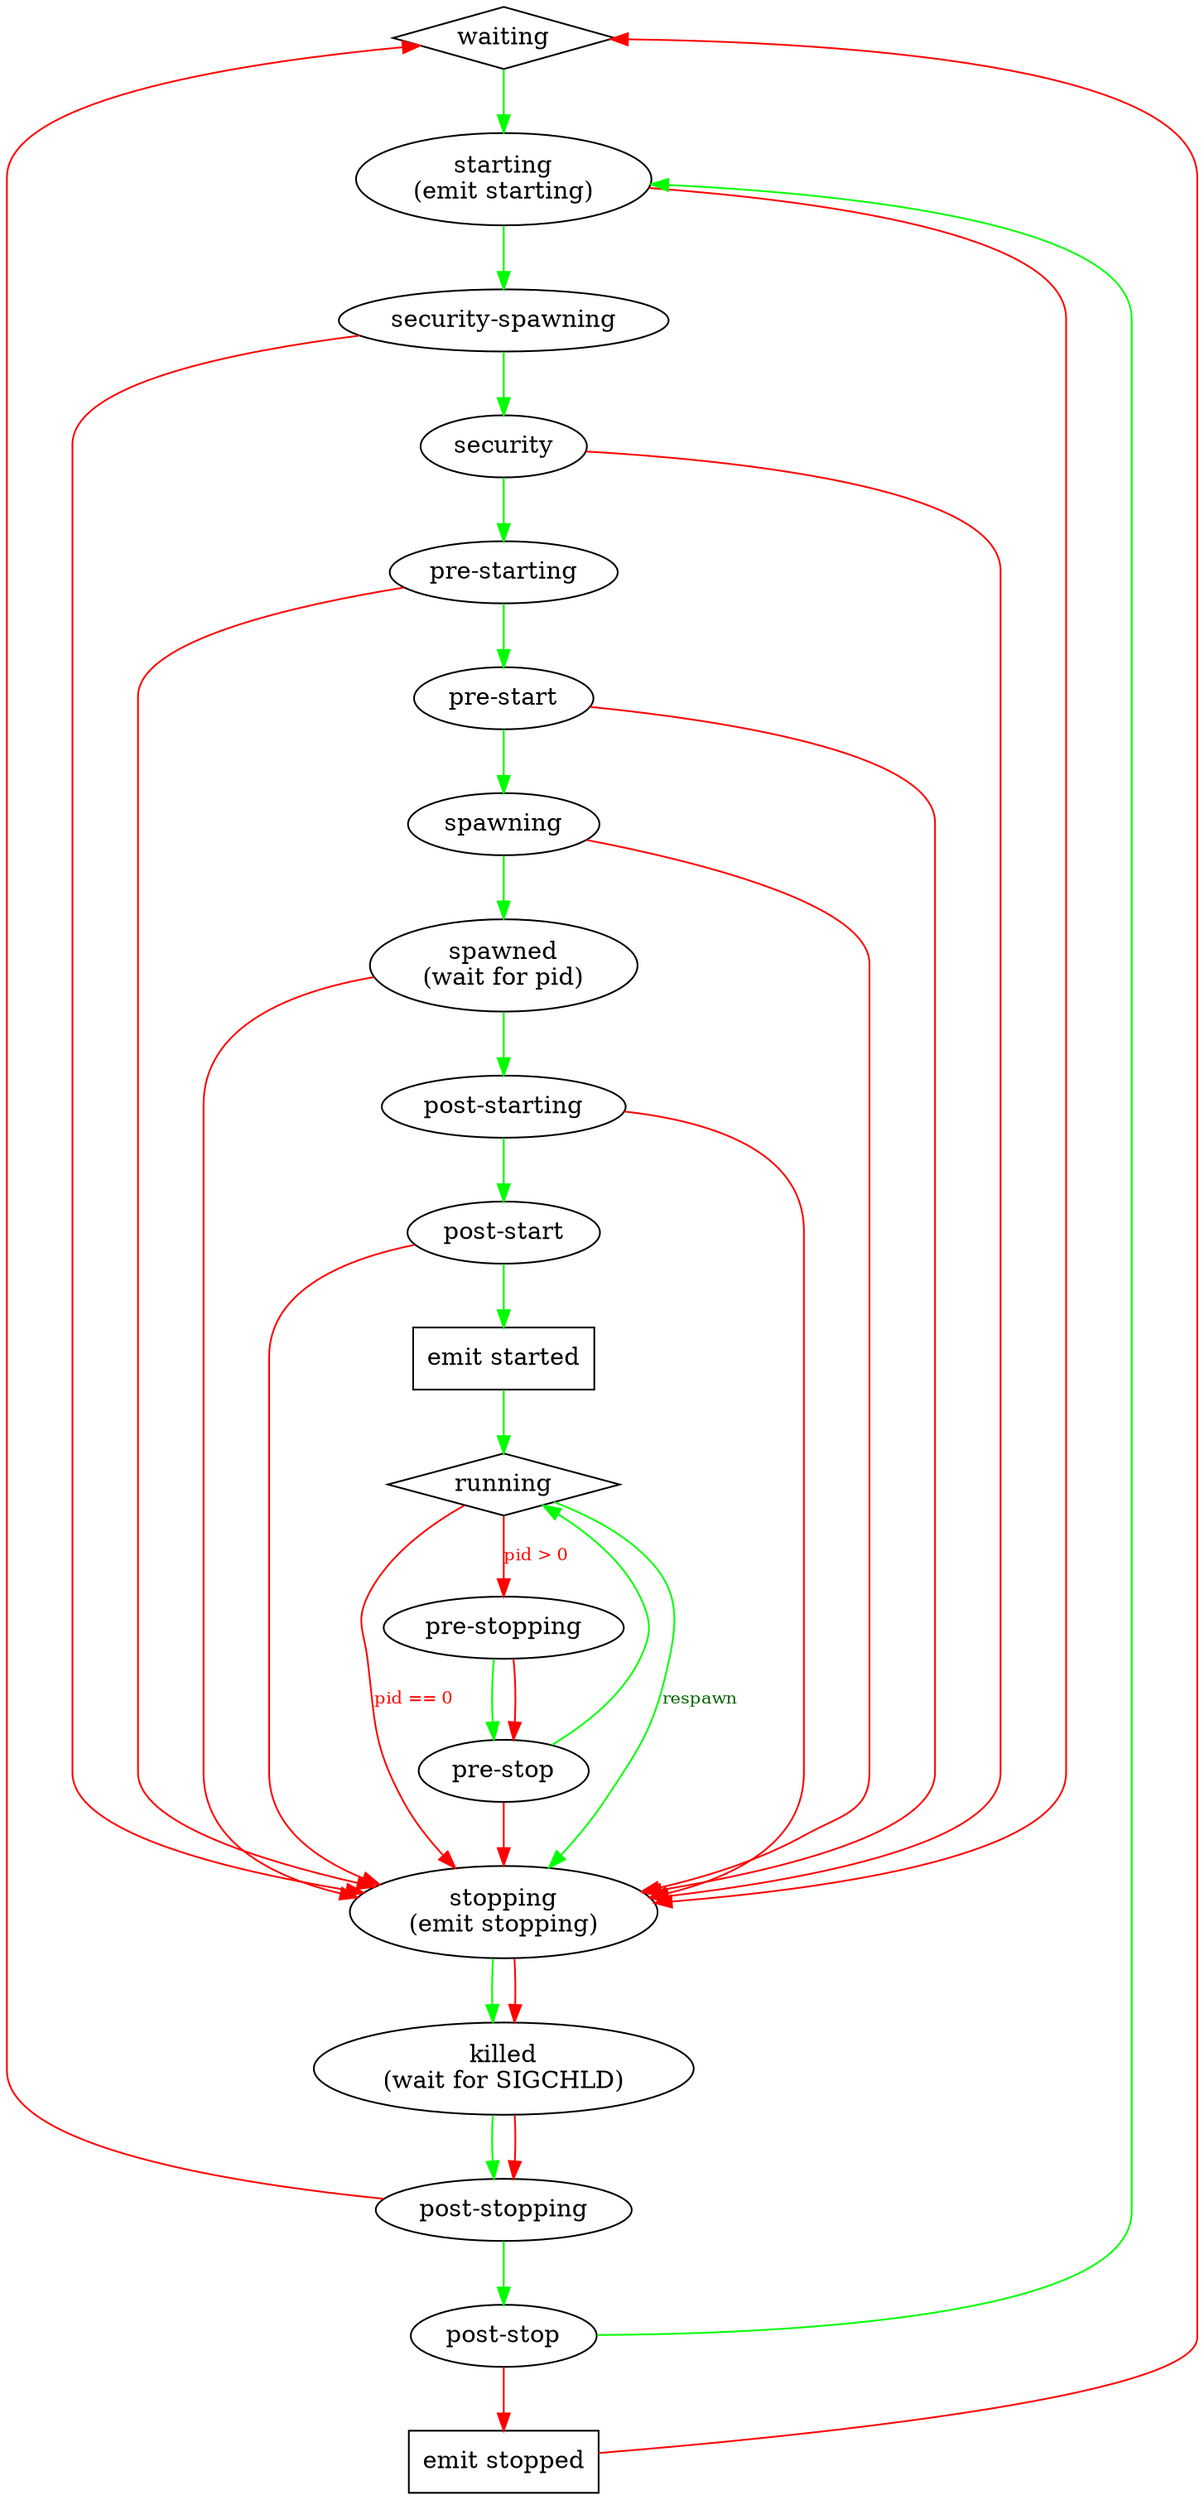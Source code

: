 /* Upstart state machine.
 *
 * Generate with:
 *   dot -Tpng -ostates.png states.dot
 *
 * Diamonds represent natural rest states in which we need to take an action
 * to change the goal.
 *
 * Ovals represent ordinary states which clear themselves when the process
 * being run, or the event that was emitted, finishes.
 *
 * Rectangles represent additional actions that are taken, they are not
 * states, instead you should follow through them to the next real state.
 *
 * Green arrows are followed while the goal is START.
 * Red arrows are followed while the goal is STOP.
 *
 * Note that from the running state, there are two read arrows leaving it;
 * these are chosen based on whether there is a process for the job or not.
 */

digraph {
	edge [fontsize=10];

	waiting [shape=diamond];
	starting [label="starting\n(emit starting)"];
	security_spawning [label="security-spawning"];
	security [label="security"];
	pre_starting [label="pre-starting"];
	pre_start [label="pre-start"];
	spawning [label="spawning"];
	spawned [label="spawned\n(wait for pid)"];
	post_starting [label="post-starting"];
	post_start [label="post-start"];
	emit_started [shape=rectangle,label="emit started"];
	running [shape=diamond];
	pre_stopping [label="pre-stopping"];
	pre_stop [label="pre-stop"];
	stopping [label="stopping\n(emit stopping)"];
	killed [label="killed\n(wait for SIGCHLD)"];
	post_stopping [label="post-stopping"];
	post_stop [label="post-stop"];
	emit_stopped [shape=rectangle,label="emit stopped"];

	constraint=false;
	waiting -> starting [color=green,weight=10];

	starting -> security_spawning [color=green,weight=10];
	starting -> stopping [color=red];

	security_spawning -> security [color=green,weight=10];
	security_spawning -> stopping [color=red];

	security -> pre_starting [color=green,weight=10];
	security -> stopping [color=red];

	pre_starting -> pre_start [color=green,weight=10];
	pre_starting -> stopping [color=red];

	pre_start -> spawning [color=green,weight=10];
	pre_start -> stopping [color=red];

	spawning -> spawned [color=green,weight=10];
	spawning -> stopping [color=red];

	spawned -> post_starting [color=green,weight=10];
	spawned -> stopping [color=red];

	post_starting -> post_start [color=green,weight=10];
	post_starting -> stopping [color=red];

	post_start -> emit_started -> running [color=green,weight=10];
	post_start -> stopping [color=red];

	running -> pre_stopping [color=red,fontcolor=red,label="pid > 0",weight=10];
	running -> stopping [color=red,fontcolor=red,label="pid == 0"];
	running -> stopping [color=green,fontcolor=darkgreen,label="respawn"];

	pre_stopping -> pre_stop [color=green,weight=10];
	pre_stopping -> pre_stop [color=red,weight=10];

	pre_stop -> running [color=green];
	pre_stop -> stopping [color=red,weight=10];

	stopping -> killed [color=green];
	stopping -> killed [color=red];

	killed -> post_stopping [color=green];
	killed -> post_stopping [color=red];

	post_stopping -> post_stop [color=green,weight=10];
	post_stopping -> waiting [color=red];

	post_stop -> starting [color=green];
	post_stop -> emit_stopped [color=red,weight=10];

	emit_stopped -> waiting [color=red];
}
